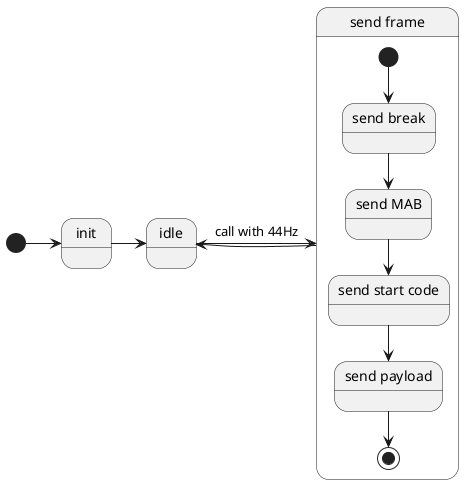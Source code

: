@startuml dmx_interface
    state "send frame" as send_frame {
        state "send break" as sf_break
        state "send MAB" as sf_MAB
        state "send start code" as sf_start
        state "send payload" as sf_payload {
            
        }
        
        [*] -d-> sf_break
        sf_break -d-> sf_MAB
        sf_MAB -d-> sf_start
        sf_start -d-> sf_payload
        sf_payload -d-> [*]
    }
    state "idle" as sys_idle
    state "init" as sys_init

    [*] -> sys_init
    sys_init -> sys_idle
    sys_idle -> send_frame : call with 44Hz
    send_frame -> sys_idle
@enduml